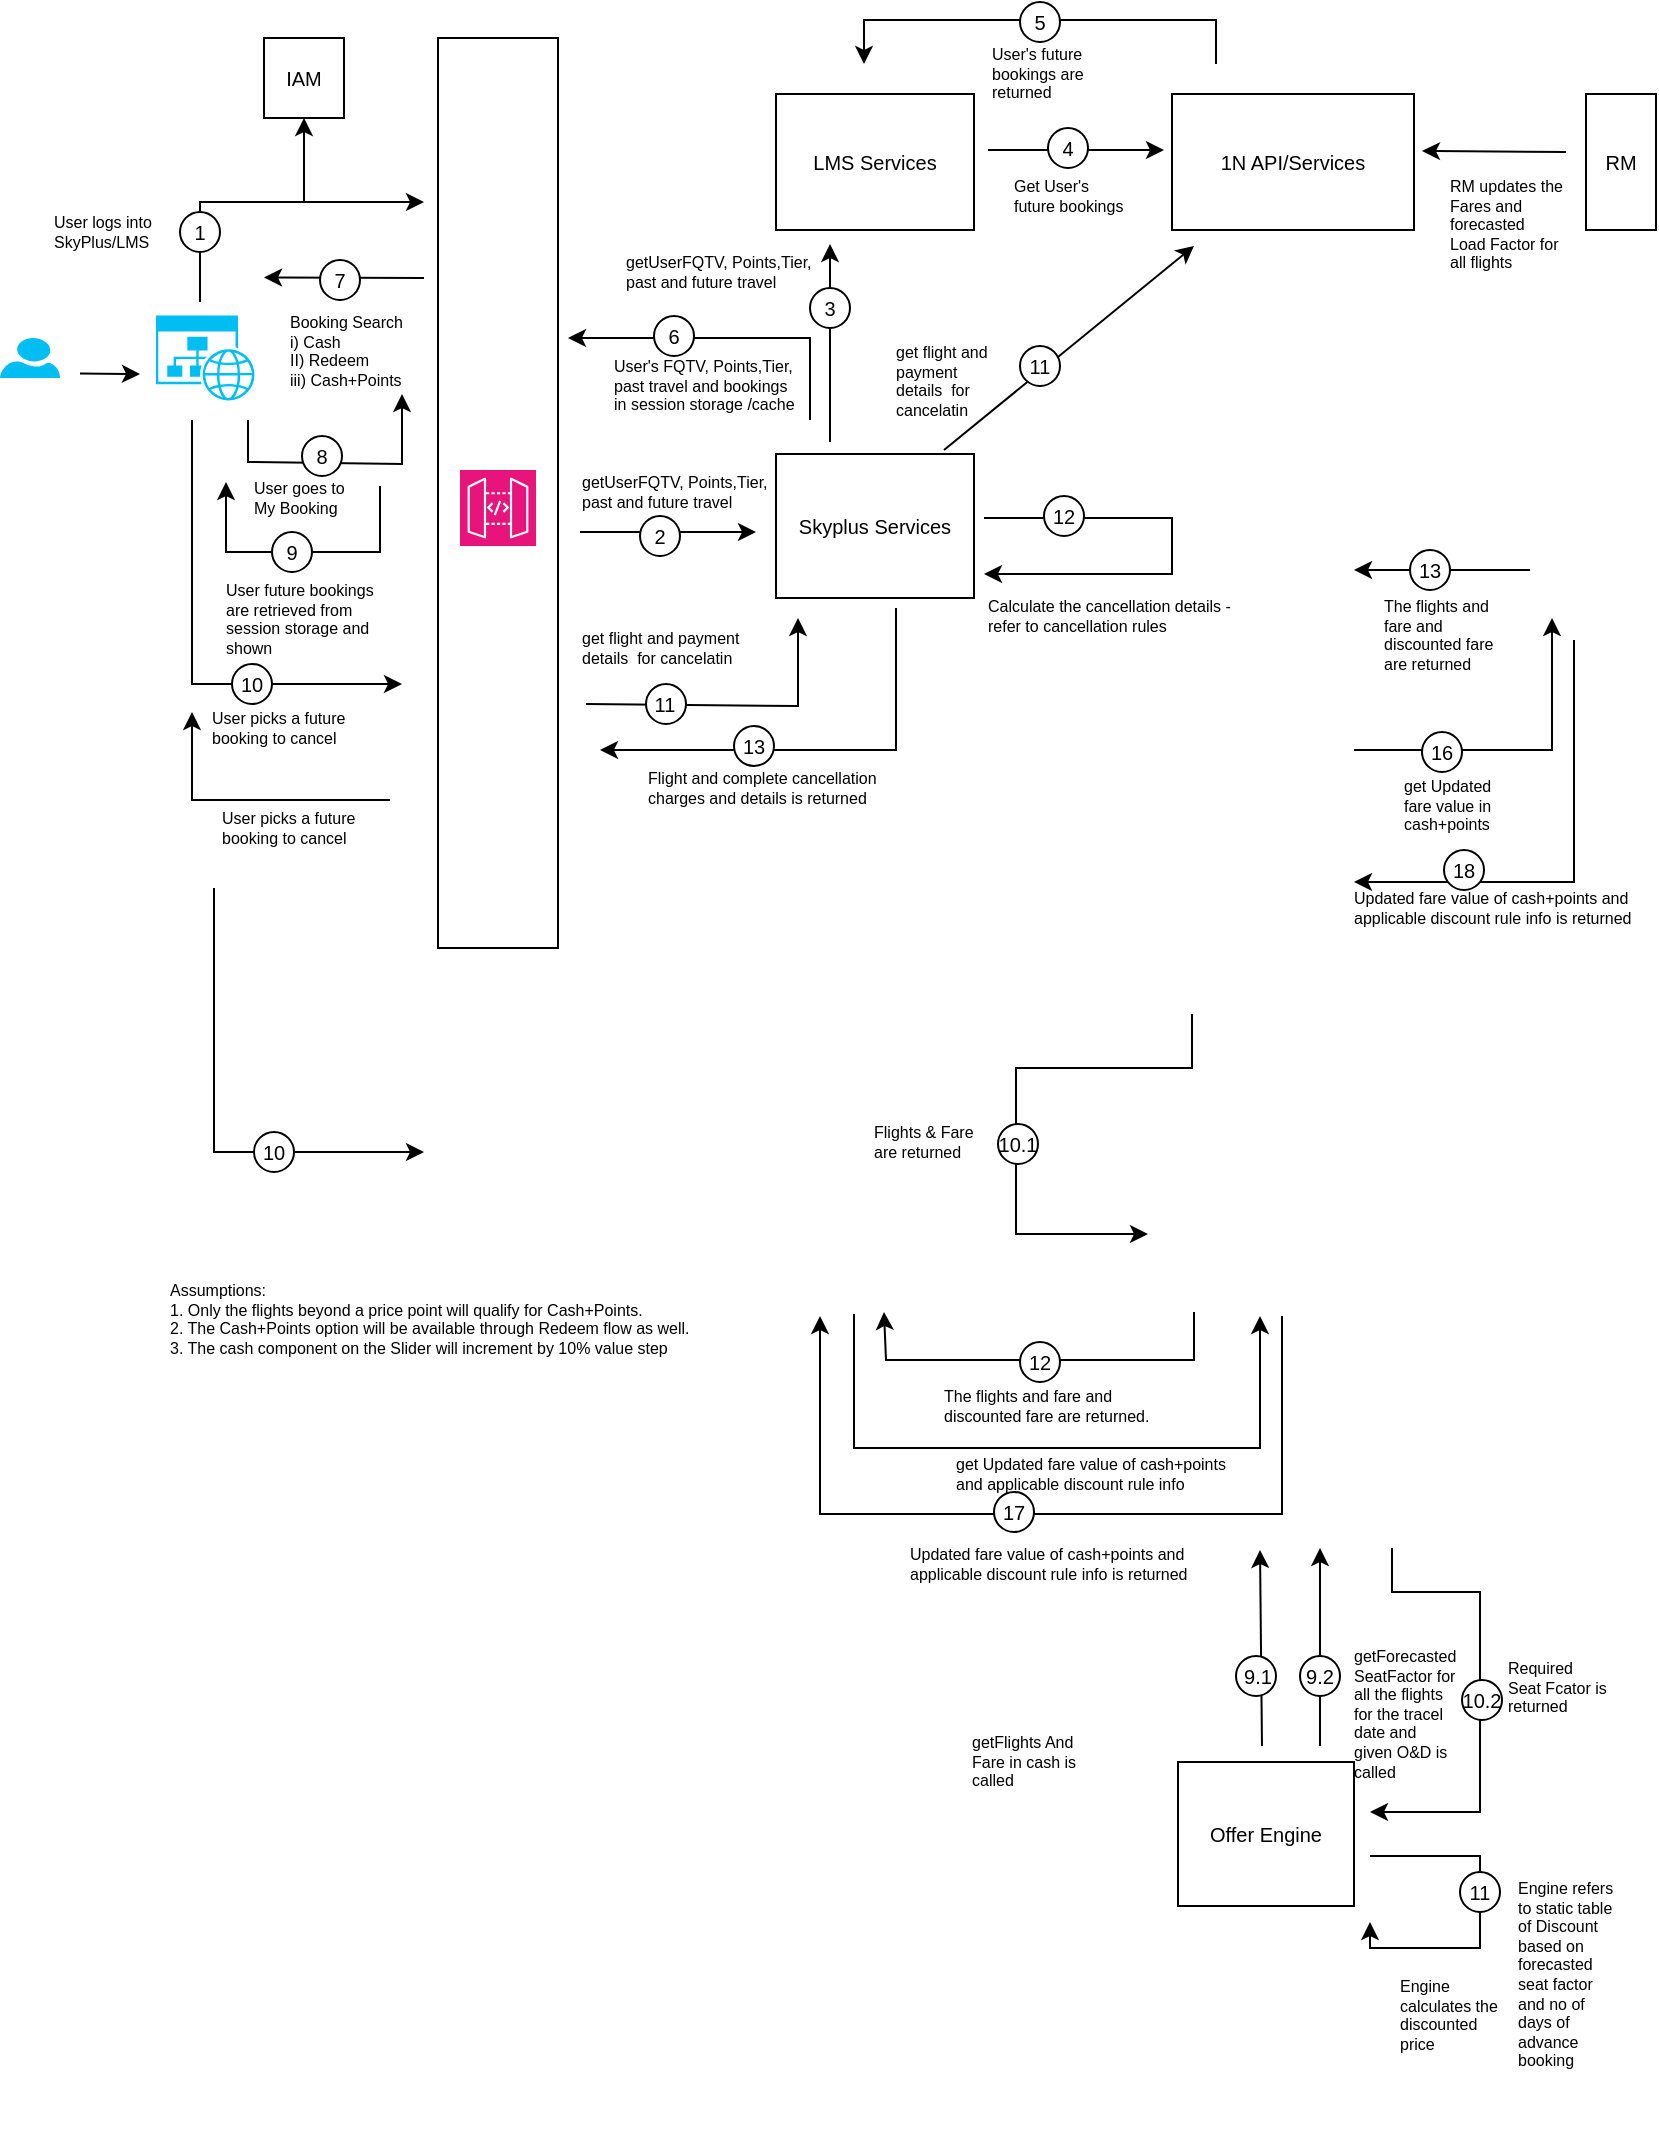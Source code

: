 <mxfile version="23.1.2" type="github" pages="2">
  <diagram name="Page-1" id="OwfiVeOAE6O_KrkkMr-Q">
    <mxGraphModel dx="1034" dy="454" grid="1" gridSize="11" guides="1" tooltips="1" connect="1" arrows="1" fold="1" page="1" pageScale="1" pageWidth="850" pageHeight="1100" math="0" shadow="0">
      <root>
        <mxCell id="0" />
        <mxCell id="1" parent="0" />
        <mxCell id="SMNPBds_AobCi2813BHv-92" value="" style="endArrow=classic;html=1;rounded=0;" parent="1" edge="1">
          <mxGeometry width="50" height="50" relative="1" as="geometry">
            <mxPoint x="639" y="894" as="sourcePoint" />
            <mxPoint x="638" y="796" as="targetPoint" />
          </mxGeometry>
        </mxCell>
        <mxCell id="SMNPBds_AobCi2813BHv-37" value="" style="verticalLabelPosition=bottom;html=1;verticalAlign=top;align=center;strokeColor=none;fillColor=#00BEF2;shape=mxgraph.azure.user;" parent="1" vertex="1">
          <mxGeometry x="8" y="190" width="30" height="20" as="geometry" />
        </mxCell>
        <mxCell id="SMNPBds_AobCi2813BHv-42" value="" style="rounded=0;whiteSpace=wrap;html=1;" parent="1" vertex="1">
          <mxGeometry x="227" y="40" width="60" height="455" as="geometry" />
        </mxCell>
        <mxCell id="SMNPBds_AobCi2813BHv-39" value="" style="verticalLabelPosition=bottom;html=1;verticalAlign=top;align=center;strokeColor=none;fillColor=#00BEF2;shape=mxgraph.azure.website_generic;pointerEvents=1;" parent="1" vertex="1">
          <mxGeometry x="86" y="178.75" width="50" height="42.5" as="geometry" />
        </mxCell>
        <mxCell id="SMNPBds_AobCi2813BHv-41" value="" style="sketch=0;points=[[0,0,0],[0.25,0,0],[0.5,0,0],[0.75,0,0],[1,0,0],[0,1,0],[0.25,1,0],[0.5,1,0],[0.75,1,0],[1,1,0],[0,0.25,0],[0,0.5,0],[0,0.75,0],[1,0.25,0],[1,0.5,0],[1,0.75,0]];outlineConnect=0;fontColor=#232F3E;fillColor=#E7157B;strokeColor=#ffffff;dashed=0;verticalLabelPosition=bottom;verticalAlign=top;align=center;html=1;fontSize=12;fontStyle=0;aspect=fixed;shape=mxgraph.aws4.resourceIcon;resIcon=mxgraph.aws4.api_gateway;" parent="1" vertex="1">
          <mxGeometry x="238" y="256" width="38" height="38" as="geometry" />
        </mxCell>
        <mxCell id="SMNPBds_AobCi2813BHv-43" value="" style="endArrow=classic;html=1;rounded=0;" parent="1" edge="1">
          <mxGeometry width="50" height="50" relative="1" as="geometry">
            <mxPoint x="48" y="207.75" as="sourcePoint" />
            <mxPoint x="78" y="208" as="targetPoint" />
          </mxGeometry>
        </mxCell>
        <mxCell id="SMNPBds_AobCi2813BHv-44" value="" style="endArrow=classic;html=1;rounded=0;" parent="1" edge="1">
          <mxGeometry width="50" height="50" relative="1" as="geometry">
            <mxPoint x="108" y="172" as="sourcePoint" />
            <mxPoint x="220" y="122" as="targetPoint" />
            <Array as="points">
              <mxPoint x="108" y="122" />
            </Array>
          </mxGeometry>
        </mxCell>
        <mxCell id="SMNPBds_AobCi2813BHv-45" value="Booking Search&lt;br&gt;i) Cash&lt;br&gt;II) Redeem&lt;br&gt;iii) Cash+Points" style="text;html=1;strokeColor=none;fillColor=none;align=left;verticalAlign=top;whiteSpace=wrap;rounded=0;fontSize=8;" parent="1" vertex="1">
          <mxGeometry x="150.5" y="171" width="58.5" height="47" as="geometry" />
        </mxCell>
        <mxCell id="SMNPBds_AobCi2813BHv-49" value="" style="endArrow=classic;html=1;rounded=0;entryX=0.5;entryY=1;entryDx=0;entryDy=0;" parent="1" target="SMNPBds_AobCi2813BHv-48" edge="1">
          <mxGeometry width="50" height="50" relative="1" as="geometry">
            <mxPoint x="160" y="122" as="sourcePoint" />
            <mxPoint x="200" y="72" as="targetPoint" />
          </mxGeometry>
        </mxCell>
        <mxCell id="SMNPBds_AobCi2813BHv-48" value="&lt;font style=&quot;font-size: 10px;&quot;&gt;IAM&lt;/font&gt;" style="rounded=0;whiteSpace=wrap;html=1;" parent="1" vertex="1">
          <mxGeometry x="140" y="40" width="40" height="40" as="geometry" />
        </mxCell>
        <mxCell id="SMNPBds_AobCi2813BHv-50" value="" style="endArrow=classic;html=1;rounded=0;" parent="1" edge="1">
          <mxGeometry width="50" height="50" relative="1" as="geometry">
            <mxPoint x="220" y="160" as="sourcePoint" />
            <mxPoint x="140" y="159.75" as="targetPoint" />
          </mxGeometry>
        </mxCell>
        <mxCell id="SMNPBds_AobCi2813BHv-52" value="" style="ellipse;whiteSpace=wrap;html=1;aspect=fixed;" parent="1" vertex="1">
          <mxGeometry x="168" y="151" width="20" height="20" as="geometry" />
        </mxCell>
        <mxCell id="SMNPBds_AobCi2813BHv-53" value="&lt;font style=&quot;font-size: 10px;&quot;&gt;7&lt;/font&gt;" style="text;html=1;strokeColor=none;fillColor=none;align=center;verticalAlign=middle;whiteSpace=wrap;rounded=0;" parent="1" vertex="1">
          <mxGeometry x="163" y="151" width="30" height="20" as="geometry" />
        </mxCell>
        <mxCell id="SMNPBds_AobCi2813BHv-47" value="" style="ellipse;whiteSpace=wrap;html=1;aspect=fixed;" parent="1" vertex="1">
          <mxGeometry x="98" y="127" width="20" height="20" as="geometry" />
        </mxCell>
        <mxCell id="SMNPBds_AobCi2813BHv-46" value="&lt;font style=&quot;font-size: 10px;&quot;&gt;1&lt;/font&gt;" style="text;html=1;strokeColor=none;fillColor=none;align=center;verticalAlign=middle;whiteSpace=wrap;rounded=0;" parent="1" vertex="1">
          <mxGeometry x="93" y="127" width="30" height="20" as="geometry" />
        </mxCell>
        <mxCell id="SMNPBds_AobCi2813BHv-54" value="User logs into SkyPlus/LMS" style="text;html=1;strokeColor=none;fillColor=none;align=left;verticalAlign=top;whiteSpace=wrap;rounded=0;fontSize=8;" parent="1" vertex="1">
          <mxGeometry x="32.5" y="120.5" width="58.5" height="38.5" as="geometry" />
        </mxCell>
        <mxCell id="SMNPBds_AobCi2813BHv-55" value="" style="endArrow=classic;html=1;rounded=0;entryX=1;entryY=1;entryDx=0;entryDy=0;" parent="1" edge="1" target="SMNPBds_AobCi2813BHv-45">
          <mxGeometry width="50" height="50" relative="1" as="geometry">
            <mxPoint x="132" y="231" as="sourcePoint" />
            <mxPoint x="215" y="252" as="targetPoint" />
            <Array as="points">
              <mxPoint x="132" y="252" />
              <mxPoint x="209" y="253" />
            </Array>
          </mxGeometry>
        </mxCell>
        <mxCell id="SMNPBds_AobCi2813BHv-56" value="" style="ellipse;whiteSpace=wrap;html=1;aspect=fixed;" parent="1" vertex="1">
          <mxGeometry x="159" y="239" width="20" height="20" as="geometry" />
        </mxCell>
        <mxCell id="SMNPBds_AobCi2813BHv-57" value="&lt;font style=&quot;font-size: 10px;&quot;&gt;8&lt;/font&gt;" style="text;html=1;strokeColor=none;fillColor=none;align=center;verticalAlign=middle;whiteSpace=wrap;rounded=0;" parent="1" vertex="1">
          <mxGeometry x="154" y="239" width="30" height="20" as="geometry" />
        </mxCell>
        <mxCell id="SMNPBds_AobCi2813BHv-58" value="User goes to My Booking" style="text;html=1;strokeColor=none;fillColor=none;align=left;verticalAlign=top;whiteSpace=wrap;rounded=0;fontSize=8;" parent="1" vertex="1">
          <mxGeometry x="132.5" y="253.5" width="58.5" height="43.5" as="geometry" />
        </mxCell>
        <mxCell id="SMNPBds_AobCi2813BHv-59" value="&lt;font style=&quot;font-size: 10px;&quot;&gt;LMS Services&lt;/font&gt;" style="rounded=0;whiteSpace=wrap;html=1;" parent="1" vertex="1">
          <mxGeometry x="396" y="68" width="99" height="68" as="geometry" />
        </mxCell>
        <mxCell id="SMNPBds_AobCi2813BHv-60" value="&lt;font style=&quot;font-size: 10px;&quot;&gt;Skyplus Services&lt;/font&gt;" style="rounded=0;whiteSpace=wrap;html=1;" parent="1" vertex="1">
          <mxGeometry x="396" y="248" width="99" height="72" as="geometry" />
        </mxCell>
        <mxCell id="SMNPBds_AobCi2813BHv-65" value="&lt;font style=&quot;font-size: 10px;&quot;&gt;Offer Engine&lt;/font&gt;" style="rounded=0;whiteSpace=wrap;html=1;" parent="1" vertex="1">
          <mxGeometry x="597" y="902" width="88" height="72" as="geometry" />
        </mxCell>
        <mxCell id="SMNPBds_AobCi2813BHv-72" value="" style="endArrow=classic;html=1;rounded=0;" parent="1" edge="1">
          <mxGeometry width="50" height="50" relative="1" as="geometry">
            <mxPoint x="298" y="287" as="sourcePoint" />
            <mxPoint x="386" y="287" as="targetPoint" />
          </mxGeometry>
        </mxCell>
        <mxCell id="SMNPBds_AobCi2813BHv-70" value="&lt;font style=&quot;font-size: 10px;&quot;&gt;1N API/Services&lt;/font&gt;" style="rounded=0;whiteSpace=wrap;html=1;" parent="1" vertex="1">
          <mxGeometry x="594" y="68" width="121" height="68" as="geometry" />
        </mxCell>
        <mxCell id="SMNPBds_AobCi2813BHv-73" value="" style="ellipse;whiteSpace=wrap;html=1;aspect=fixed;" parent="1" vertex="1">
          <mxGeometry x="328" y="279" width="20" height="20" as="geometry" />
        </mxCell>
        <mxCell id="SMNPBds_AobCi2813BHv-74" value="&lt;font style=&quot;font-size: 10px;&quot;&gt;2&lt;/font&gt;" style="text;html=1;strokeColor=none;fillColor=none;align=center;verticalAlign=middle;whiteSpace=wrap;rounded=0;" parent="1" vertex="1">
          <mxGeometry x="323" y="279" width="30" height="20" as="geometry" />
        </mxCell>
        <mxCell id="SMNPBds_AobCi2813BHv-75" value="getUserFQTV, Points,Tier, past and future travel" style="text;html=1;strokeColor=none;fillColor=none;align=left;verticalAlign=top;whiteSpace=wrap;rounded=0;fontSize=8;" parent="1" vertex="1">
          <mxGeometry x="296.75" y="251" width="99" height="30" as="geometry" />
        </mxCell>
        <mxCell id="SMNPBds_AobCi2813BHv-79" value="getForecasted SeatFactor for all the flights for the tracel date and given O&amp;amp;D is called" style="text;html=1;strokeColor=none;fillColor=none;align=left;verticalAlign=top;whiteSpace=wrap;rounded=0;fontSize=8;" parent="1" vertex="1">
          <mxGeometry x="683" y="838" width="52" height="55" as="geometry" />
        </mxCell>
        <mxCell id="SMNPBds_AobCi2813BHv-84" value="" style="endArrow=classic;html=1;rounded=0;" parent="1" edge="1">
          <mxGeometry width="50" height="50" relative="1" as="geometry">
            <mxPoint x="500" y="280" as="sourcePoint" />
            <mxPoint x="500" y="308" as="targetPoint" />
            <Array as="points">
              <mxPoint x="594" y="280" />
              <mxPoint x="594" y="308" />
            </Array>
          </mxGeometry>
        </mxCell>
        <mxCell id="SMNPBds_AobCi2813BHv-85" value="" style="ellipse;whiteSpace=wrap;html=1;aspect=fixed;" parent="1" vertex="1">
          <mxGeometry x="530" y="269" width="20" height="20" as="geometry" />
        </mxCell>
        <mxCell id="SMNPBds_AobCi2813BHv-86" value="&lt;span style=&quot;font-size: 10px;&quot;&gt;12&lt;/span&gt;" style="text;html=1;strokeColor=none;fillColor=none;align=center;verticalAlign=middle;whiteSpace=wrap;rounded=0;" parent="1" vertex="1">
          <mxGeometry x="525" y="269" width="30" height="20" as="geometry" />
        </mxCell>
        <mxCell id="SMNPBds_AobCi2813BHv-87" value="getFlights And Fare in cash is called" style="text;html=1;strokeColor=none;fillColor=none;align=left;verticalAlign=top;whiteSpace=wrap;rounded=0;fontSize=8;" parent="1" vertex="1">
          <mxGeometry x="491.5" y="881" width="58.5" height="33" as="geometry" />
        </mxCell>
        <mxCell id="SMNPBds_AobCi2813BHv-88" value="" style="endArrow=classic;html=1;rounded=0;" parent="1" edge="1">
          <mxGeometry width="50" height="50" relative="1" as="geometry">
            <mxPoint x="301" y="373" as="sourcePoint" />
            <mxPoint x="407" y="330" as="targetPoint" />
            <Array as="points">
              <mxPoint x="407" y="374" />
            </Array>
          </mxGeometry>
        </mxCell>
        <mxCell id="SMNPBds_AobCi2813BHv-89" value="" style="ellipse;whiteSpace=wrap;html=1;aspect=fixed;" parent="1" vertex="1">
          <mxGeometry x="331" y="363" width="20" height="20" as="geometry" />
        </mxCell>
        <mxCell id="SMNPBds_AobCi2813BHv-90" value="&lt;font style=&quot;font-size: 10px;&quot;&gt;11&lt;/font&gt;" style="text;html=1;strokeColor=none;fillColor=none;align=center;verticalAlign=middle;whiteSpace=wrap;rounded=0;" parent="1" vertex="1">
          <mxGeometry x="329" y="363" width="23" height="19" as="geometry" />
        </mxCell>
        <mxCell id="SMNPBds_AobCi2813BHv-91" value="get flight and payment details&amp;nbsp; for cancelatin" style="text;html=1;strokeColor=none;fillColor=none;align=left;verticalAlign=top;whiteSpace=wrap;rounded=0;fontSize=8;" parent="1" vertex="1">
          <mxGeometry x="297" y="329" width="88" height="33" as="geometry" />
        </mxCell>
        <mxCell id="SMNPBds_AobCi2813BHv-98" value="" style="endArrow=classic;html=1;rounded=0;" parent="1" edge="1">
          <mxGeometry width="50" height="50" relative="1" as="geometry">
            <mxPoint x="668" y="894" as="sourcePoint" />
            <mxPoint x="668" y="795" as="targetPoint" />
            <Array as="points">
              <mxPoint x="668" y="850" />
            </Array>
          </mxGeometry>
        </mxCell>
        <mxCell id="SMNPBds_AobCi2813BHv-103" value="" style="endArrow=classic;html=1;rounded=0;" parent="1" edge="1">
          <mxGeometry width="50" height="50" relative="1" as="geometry">
            <mxPoint x="791" y="97" as="sourcePoint" />
            <mxPoint x="719" y="96.5" as="targetPoint" />
          </mxGeometry>
        </mxCell>
        <mxCell id="SMNPBds_AobCi2813BHv-102" value="&lt;font style=&quot;font-size: 10px;&quot;&gt;RM&lt;/font&gt;" style="rounded=0;whiteSpace=wrap;html=1;" parent="1" vertex="1">
          <mxGeometry x="801" y="68" width="35" height="68" as="geometry" />
        </mxCell>
        <mxCell id="SMNPBds_AobCi2813BHv-104" value="RM updates the Fares and forecasted Load Factor for all flights&amp;nbsp;" style="text;html=1;strokeColor=none;fillColor=none;align=left;verticalAlign=top;whiteSpace=wrap;rounded=0;fontSize=8;" parent="1" vertex="1">
          <mxGeometry x="731" y="103" width="58.5" height="33" as="geometry" />
        </mxCell>
        <mxCell id="0PA8DL0PbdsnvtNAlWwM-1" value="" style="endArrow=classic;html=1;rounded=0;" parent="1" edge="1">
          <mxGeometry width="50" height="50" relative="1" as="geometry">
            <mxPoint x="502" y="96" as="sourcePoint" />
            <mxPoint x="590" y="96" as="targetPoint" />
          </mxGeometry>
        </mxCell>
        <mxCell id="0PA8DL0PbdsnvtNAlWwM-2" value="" style="ellipse;whiteSpace=wrap;html=1;aspect=fixed;" parent="1" vertex="1">
          <mxGeometry x="532" y="85" width="20" height="20" as="geometry" />
        </mxCell>
        <mxCell id="0PA8DL0PbdsnvtNAlWwM-3" value="&lt;font style=&quot;font-size: 10px;&quot;&gt;4&lt;/font&gt;" style="text;html=1;strokeColor=none;fillColor=none;align=center;verticalAlign=middle;whiteSpace=wrap;rounded=0;" parent="1" vertex="1">
          <mxGeometry x="527" y="85" width="30" height="20" as="geometry" />
        </mxCell>
        <mxCell id="0PA8DL0PbdsnvtNAlWwM-4" value="Get User&#39;s future bookings&amp;nbsp;" style="text;html=1;strokeColor=none;fillColor=none;align=left;verticalAlign=top;whiteSpace=wrap;rounded=0;fontSize=8;" parent="1" vertex="1">
          <mxGeometry x="512.75" y="103" width="58.5" height="33" as="geometry" />
        </mxCell>
        <mxCell id="0PA8DL0PbdsnvtNAlWwM-5" value="" style="ellipse;whiteSpace=wrap;html=1;aspect=fixed;" parent="1" vertex="1">
          <mxGeometry x="626" y="849" width="20" height="20" as="geometry" />
        </mxCell>
        <mxCell id="0PA8DL0PbdsnvtNAlWwM-6" value="&lt;span style=&quot;font-size: 10px;&quot;&gt;9.1&lt;/span&gt;" style="text;html=1;strokeColor=none;fillColor=none;align=center;verticalAlign=middle;whiteSpace=wrap;rounded=0;" parent="1" vertex="1">
          <mxGeometry x="622" y="849" width="30" height="20" as="geometry" />
        </mxCell>
        <mxCell id="0PA8DL0PbdsnvtNAlWwM-7" value="Calculate the cancellation details - refer to cancellation rules" style="text;html=1;strokeColor=none;fillColor=none;align=left;verticalAlign=top;whiteSpace=wrap;rounded=0;fontSize=8;" parent="1" vertex="1">
          <mxGeometry x="500" y="313" width="127" height="33" as="geometry" />
        </mxCell>
        <mxCell id="0PA8DL0PbdsnvtNAlWwM-8" value="" style="ellipse;whiteSpace=wrap;html=1;aspect=fixed;" parent="1" vertex="1">
          <mxGeometry x="658" y="849" width="20" height="20" as="geometry" />
        </mxCell>
        <mxCell id="0PA8DL0PbdsnvtNAlWwM-9" value="&lt;span style=&quot;font-size: 10px;&quot;&gt;9.2&lt;/span&gt;" style="text;html=1;strokeColor=none;fillColor=none;align=center;verticalAlign=middle;whiteSpace=wrap;rounded=0;" parent="1" vertex="1">
          <mxGeometry x="653" y="849" width="30" height="20" as="geometry" />
        </mxCell>
        <mxCell id="0PA8DL0PbdsnvtNAlWwM-11" value="" style="endArrow=classic;html=1;rounded=0;" parent="1" edge="1">
          <mxGeometry width="50" height="50" relative="1" as="geometry">
            <mxPoint x="704" y="795" as="sourcePoint" />
            <mxPoint x="693" y="927" as="targetPoint" />
            <Array as="points">
              <mxPoint x="704" y="817" />
              <mxPoint x="748" y="817" />
              <mxPoint x="748" y="927" />
            </Array>
          </mxGeometry>
        </mxCell>
        <mxCell id="0PA8DL0PbdsnvtNAlWwM-13" value="" style="endArrow=classic;html=1;rounded=0;" parent="1" edge="1">
          <mxGeometry width="50" height="50" relative="1" as="geometry">
            <mxPoint x="604" y="528" as="sourcePoint" />
            <mxPoint x="582" y="638" as="targetPoint" />
            <Array as="points">
              <mxPoint x="604" y="555" />
              <mxPoint x="516" y="555" />
              <mxPoint x="516" y="594" />
              <mxPoint x="516" y="638" />
            </Array>
          </mxGeometry>
        </mxCell>
        <mxCell id="0PA8DL0PbdsnvtNAlWwM-16" value="" style="ellipse;whiteSpace=wrap;html=1;aspect=fixed;" parent="1" vertex="1">
          <mxGeometry x="507" y="583" width="20" height="20" as="geometry" />
        </mxCell>
        <mxCell id="0PA8DL0PbdsnvtNAlWwM-17" value="&lt;font style=&quot;font-size: 10px;&quot;&gt;10.1&lt;/font&gt;" style="text;html=1;strokeColor=none;fillColor=none;align=center;verticalAlign=middle;whiteSpace=wrap;rounded=0;" parent="1" vertex="1">
          <mxGeometry x="502" y="583" width="30" height="20" as="geometry" />
        </mxCell>
        <mxCell id="0PA8DL0PbdsnvtNAlWwM-20" value="Flights &amp;amp; Fare are returned" style="text;html=1;strokeColor=none;fillColor=none;align=left;verticalAlign=top;whiteSpace=wrap;rounded=0;fontSize=8;" parent="1" vertex="1">
          <mxGeometry x="443" y="575.5" width="58.5" height="33" as="geometry" />
        </mxCell>
        <mxCell id="0PA8DL0PbdsnvtNAlWwM-21" value="&lt;font style=&quot;font-size: 10px;&quot;&gt;10.2&lt;/font&gt;" style="ellipse;whiteSpace=wrap;html=1;aspect=fixed;" parent="1" vertex="1">
          <mxGeometry x="739" y="861" width="20" height="20" as="geometry" />
        </mxCell>
        <mxCell id="0PA8DL0PbdsnvtNAlWwM-23" value="Required Seat Fcator is returned" style="text;html=1;strokeColor=none;fillColor=none;align=left;verticalAlign=top;whiteSpace=wrap;rounded=0;fontSize=8;" parent="1" vertex="1">
          <mxGeometry x="760" y="844" width="52" height="55" as="geometry" />
        </mxCell>
        <mxCell id="0PA8DL0PbdsnvtNAlWwM-24" value="" style="endArrow=classic;html=1;rounded=0;" parent="1" edge="1">
          <mxGeometry width="50" height="50" relative="1" as="geometry">
            <mxPoint x="693" y="949" as="sourcePoint" />
            <mxPoint x="693" y="982" as="targetPoint" />
            <Array as="points">
              <mxPoint x="748" y="949" />
              <mxPoint x="748" y="995" />
              <mxPoint x="715" y="995" />
              <mxPoint x="693" y="995" />
            </Array>
          </mxGeometry>
        </mxCell>
        <mxCell id="0PA8DL0PbdsnvtNAlWwM-26" value="" style="ellipse;whiteSpace=wrap;html=1;aspect=fixed;" parent="1" vertex="1">
          <mxGeometry x="738" y="957" width="20" height="20" as="geometry" />
        </mxCell>
        <mxCell id="0PA8DL0PbdsnvtNAlWwM-27" value="&lt;font style=&quot;font-size: 10px;&quot;&gt;11&lt;/font&gt;" style="text;html=1;strokeColor=none;fillColor=none;align=center;verticalAlign=middle;whiteSpace=wrap;rounded=0;" parent="1" vertex="1">
          <mxGeometry x="733" y="957" width="30" height="20" as="geometry" />
        </mxCell>
        <mxCell id="0PA8DL0PbdsnvtNAlWwM-28" value="" style="endArrow=classic;html=1;rounded=0;" parent="1" edge="1">
          <mxGeometry width="50" height="50" relative="1" as="geometry">
            <mxPoint x="616" y="53" as="sourcePoint" />
            <mxPoint x="440" y="53" as="targetPoint" />
            <Array as="points">
              <mxPoint x="616" y="31" />
              <mxPoint x="528" y="31" />
              <mxPoint x="440" y="31" />
            </Array>
          </mxGeometry>
        </mxCell>
        <mxCell id="0PA8DL0PbdsnvtNAlWwM-29" value="" style="ellipse;whiteSpace=wrap;html=1;aspect=fixed;" parent="1" vertex="1">
          <mxGeometry x="518" y="22" width="20" height="20" as="geometry" />
        </mxCell>
        <mxCell id="0PA8DL0PbdsnvtNAlWwM-30" value="&lt;font style=&quot;font-size: 10px;&quot;&gt;5&lt;/font&gt;" style="text;html=1;strokeColor=none;fillColor=none;align=center;verticalAlign=middle;whiteSpace=wrap;rounded=0;" parent="1" vertex="1">
          <mxGeometry x="513" y="22" width="30" height="20" as="geometry" />
        </mxCell>
        <mxCell id="0PA8DL0PbdsnvtNAlWwM-31" value="User&#39;s future bookings are returned" style="text;html=1;strokeColor=none;fillColor=none;align=left;verticalAlign=top;whiteSpace=wrap;rounded=0;fontSize=8;" parent="1" vertex="1">
          <mxGeometry x="501.75" y="37" width="58.5" height="33" as="geometry" />
        </mxCell>
        <mxCell id="0PA8DL0PbdsnvtNAlWwM-32" value="Engine refers to static table of Discount based on forecasted&amp;nbsp; seat factor and no of days of advance booking" style="text;html=1;strokeColor=none;fillColor=none;align=left;verticalAlign=top;whiteSpace=wrap;rounded=0;fontSize=8;" parent="1" vertex="1">
          <mxGeometry x="765" y="954" width="52" height="94" as="geometry" />
        </mxCell>
        <mxCell id="0PA8DL0PbdsnvtNAlWwM-33" value="Engine calculates the discounted price" style="text;html=1;strokeColor=none;fillColor=none;align=left;verticalAlign=top;whiteSpace=wrap;rounded=0;fontSize=8;" parent="1" vertex="1">
          <mxGeometry x="706" y="1003" width="52" height="94" as="geometry" />
        </mxCell>
        <mxCell id="0PA8DL0PbdsnvtNAlWwM-34" value="" style="endArrow=classic;html=1;rounded=0;" parent="1" edge="1">
          <mxGeometry width="50" height="50" relative="1" as="geometry">
            <mxPoint x="605" y="677" as="sourcePoint" />
            <mxPoint x="450" y="677" as="targetPoint" />
            <Array as="points">
              <mxPoint x="605" y="701" />
              <mxPoint x="528" y="701" />
              <mxPoint x="451" y="701" />
            </Array>
          </mxGeometry>
        </mxCell>
        <mxCell id="0PA8DL0PbdsnvtNAlWwM-35" value="" style="ellipse;whiteSpace=wrap;html=1;aspect=fixed;" parent="1" vertex="1">
          <mxGeometry x="518" y="692" width="20" height="20" as="geometry" />
        </mxCell>
        <mxCell id="0PA8DL0PbdsnvtNAlWwM-36" value="&lt;font style=&quot;font-size: 10px;&quot;&gt;12&lt;/font&gt;" style="text;html=1;strokeColor=none;fillColor=none;align=center;verticalAlign=middle;whiteSpace=wrap;rounded=0;" parent="1" vertex="1">
          <mxGeometry x="513" y="692" width="30" height="20" as="geometry" />
        </mxCell>
        <mxCell id="0PA8DL0PbdsnvtNAlWwM-37" value="The flights and fare and discounted fare are returned." style="text;html=1;strokeColor=none;fillColor=none;align=left;verticalAlign=top;whiteSpace=wrap;rounded=0;fontSize=8;" parent="1" vertex="1">
          <mxGeometry x="478.38" y="708" width="105.25" height="32" as="geometry" />
        </mxCell>
        <mxCell id="0PA8DL0PbdsnvtNAlWwM-38" value="" style="endArrow=classic;html=1;rounded=0;" parent="1" edge="1">
          <mxGeometry width="50" height="50" relative="1" as="geometry">
            <mxPoint x="773" y="306" as="sourcePoint" />
            <mxPoint x="685" y="306" as="targetPoint" />
            <Array as="points">
              <mxPoint x="740" y="306" />
              <mxPoint x="707" y="306" />
            </Array>
          </mxGeometry>
        </mxCell>
        <mxCell id="0PA8DL0PbdsnvtNAlWwM-39" value="" style="ellipse;whiteSpace=wrap;html=1;aspect=fixed;" parent="1" vertex="1">
          <mxGeometry x="713" y="296" width="20" height="20" as="geometry" />
        </mxCell>
        <mxCell id="0PA8DL0PbdsnvtNAlWwM-40" value="&lt;font style=&quot;font-size: 10px;&quot;&gt;13&lt;/font&gt;" style="text;html=1;strokeColor=none;fillColor=none;align=center;verticalAlign=middle;whiteSpace=wrap;rounded=0;" parent="1" vertex="1">
          <mxGeometry x="708" y="296" width="30" height="20" as="geometry" />
        </mxCell>
        <mxCell id="0PA8DL0PbdsnvtNAlWwM-42" value="" style="endArrow=classic;html=1;rounded=0;" parent="1" edge="1">
          <mxGeometry width="50" height="50" relative="1" as="geometry">
            <mxPoint x="198" y="264" as="sourcePoint" />
            <mxPoint x="121" y="262" as="targetPoint" />
            <Array as="points">
              <mxPoint x="198" y="297" />
              <mxPoint x="121" y="297" />
            </Array>
          </mxGeometry>
        </mxCell>
        <mxCell id="0PA8DL0PbdsnvtNAlWwM-43" value="" style="ellipse;whiteSpace=wrap;html=1;aspect=fixed;" parent="1" vertex="1">
          <mxGeometry x="144" y="287" width="20" height="20" as="geometry" />
        </mxCell>
        <mxCell id="0PA8DL0PbdsnvtNAlWwM-44" value="&lt;font style=&quot;font-size: 10px;&quot;&gt;9&lt;/font&gt;" style="text;html=1;strokeColor=none;fillColor=none;align=center;verticalAlign=middle;whiteSpace=wrap;rounded=0;" parent="1" vertex="1">
          <mxGeometry x="139" y="287" width="30" height="20" as="geometry" />
        </mxCell>
        <mxCell id="b6XpkM-lyrF8tY9y0PFV-2" value="" style="endArrow=classic;html=1;rounded=0;" parent="1" edge="1">
          <mxGeometry width="50" height="50" relative="1" as="geometry">
            <mxPoint x="413" y="231" as="sourcePoint" />
            <mxPoint x="292" y="190" as="targetPoint" />
            <Array as="points">
              <mxPoint x="413" y="190" />
            </Array>
          </mxGeometry>
        </mxCell>
        <mxCell id="b6XpkM-lyrF8tY9y0PFV-3" value="User&#39;s FQTV, Points,Tier, past travel and bookings in session storage /cache" style="text;html=1;strokeColor=none;fillColor=none;align=left;verticalAlign=top;whiteSpace=wrap;rounded=0;fontSize=8;" parent="1" vertex="1">
          <mxGeometry x="313" y="193" width="94" height="52" as="geometry" />
        </mxCell>
        <mxCell id="b6XpkM-lyrF8tY9y0PFV-6" value="" style="ellipse;whiteSpace=wrap;html=1;aspect=fixed;" parent="1" vertex="1">
          <mxGeometry x="335" y="179" width="20" height="20" as="geometry" />
        </mxCell>
        <mxCell id="b6XpkM-lyrF8tY9y0PFV-7" value="&lt;font style=&quot;font-size: 10px;&quot;&gt;6&lt;/font&gt;" style="text;html=1;strokeColor=none;fillColor=none;align=center;verticalAlign=middle;whiteSpace=wrap;rounded=0;" parent="1" vertex="1">
          <mxGeometry x="330" y="179" width="30" height="20" as="geometry" />
        </mxCell>
        <mxCell id="59oDwtAQfjxM6hvadUJi-1" value="Assumptions:&lt;br&gt;1. Only the flights beyond a price point will qualify for Cash+Points.&lt;br&gt;2. The Cash+Points option will be available through Redeem flow as well.&lt;br&gt;3. The cash component on the Slider will increment by 10% value step&amp;nbsp; &amp;nbsp;" style="text;html=1;strokeColor=none;fillColor=none;align=left;verticalAlign=top;whiteSpace=wrap;rounded=0;fontSize=8;" parent="1" vertex="1">
          <mxGeometry x="91" y="655" width="275.25" height="117" as="geometry" />
        </mxCell>
        <mxCell id="mPE1qaVlTOJG_pVsWpJ8-3" value="The flights and fare and discounted fare are returned" style="text;html=1;strokeColor=none;fillColor=none;align=left;verticalAlign=top;whiteSpace=wrap;rounded=0;fontSize=8;" parent="1" vertex="1">
          <mxGeometry x="697.75" y="313" width="58.5" height="33" as="geometry" />
        </mxCell>
        <mxCell id="mPE1qaVlTOJG_pVsWpJ8-4" value="User future bookings are retrieved from session storage and shown" style="text;html=1;strokeColor=none;fillColor=none;align=left;verticalAlign=top;whiteSpace=wrap;rounded=0;fontSize=8;" parent="1" vertex="1">
          <mxGeometry x="118.75" y="305" width="79.25" height="33" as="geometry" />
        </mxCell>
        <mxCell id="mPE1qaVlTOJG_pVsWpJ8-6" value="" style="endArrow=classic;html=1;rounded=0;" parent="1" edge="1">
          <mxGeometry width="50" height="50" relative="1" as="geometry">
            <mxPoint x="104" y="231" as="sourcePoint" />
            <mxPoint x="209" y="363" as="targetPoint" />
            <Array as="points">
              <mxPoint x="104" y="363" />
              <mxPoint x="154" y="363" />
            </Array>
          </mxGeometry>
        </mxCell>
        <mxCell id="mPE1qaVlTOJG_pVsWpJ8-7" value="User picks a future booking to cancel" style="text;html=1;strokeColor=none;fillColor=none;align=left;verticalAlign=top;whiteSpace=wrap;rounded=0;fontSize=8;" parent="1" vertex="1">
          <mxGeometry x="111.75" y="369" width="86.25" height="27" as="geometry" />
        </mxCell>
        <mxCell id="mPE1qaVlTOJG_pVsWpJ8-8" value="" style="ellipse;whiteSpace=wrap;html=1;aspect=fixed;" parent="1" vertex="1">
          <mxGeometry x="124" y="353" width="20" height="20" as="geometry" />
        </mxCell>
        <mxCell id="mPE1qaVlTOJG_pVsWpJ8-9" value="&lt;font style=&quot;font-size: 10px;&quot;&gt;10&lt;/font&gt;" style="text;html=1;strokeColor=none;fillColor=none;align=center;verticalAlign=middle;whiteSpace=wrap;rounded=0;" parent="1" vertex="1">
          <mxGeometry x="119" y="353" width="30" height="20" as="geometry" />
        </mxCell>
        <mxCell id="mPE1qaVlTOJG_pVsWpJ8-10" value="" style="endArrow=classic;html=1;rounded=0;" parent="1" edge="1">
          <mxGeometry width="50" height="50" relative="1" as="geometry">
            <mxPoint x="203" y="421" as="sourcePoint" />
            <mxPoint x="104" y="377" as="targetPoint" />
            <Array as="points">
              <mxPoint x="148" y="421" />
              <mxPoint x="104" y="421" />
            </Array>
          </mxGeometry>
        </mxCell>
        <mxCell id="mPE1qaVlTOJG_pVsWpJ8-11" value="" style="endArrow=classic;html=1;rounded=0;" parent="1" edge="1">
          <mxGeometry width="50" height="50" relative="1" as="geometry">
            <mxPoint x="685" y="396" as="sourcePoint" />
            <mxPoint x="784" y="330" as="targetPoint" />
            <Array as="points">
              <mxPoint x="729" y="396" />
              <mxPoint x="784" y="396" />
            </Array>
          </mxGeometry>
        </mxCell>
        <mxCell id="mPE1qaVlTOJG_pVsWpJ8-12" value="" style="ellipse;whiteSpace=wrap;html=1;aspect=fixed;" parent="1" vertex="1">
          <mxGeometry x="719" y="387" width="20" height="20" as="geometry" />
        </mxCell>
        <mxCell id="mPE1qaVlTOJG_pVsWpJ8-13" value="&lt;font style=&quot;font-size: 10px;&quot;&gt;16&lt;/font&gt;" style="text;html=1;strokeColor=none;fillColor=none;align=center;verticalAlign=middle;whiteSpace=wrap;rounded=0;" parent="1" vertex="1">
          <mxGeometry x="714" y="387" width="30" height="20" as="geometry" />
        </mxCell>
        <mxCell id="mPE1qaVlTOJG_pVsWpJ8-14" value="get Updated fare value in cash+points" style="text;html=1;strokeColor=none;fillColor=none;align=left;verticalAlign=top;whiteSpace=wrap;rounded=0;fontSize=8;" parent="1" vertex="1">
          <mxGeometry x="707.75" y="403" width="58.5" height="38" as="geometry" />
        </mxCell>
        <mxCell id="mPE1qaVlTOJG_pVsWpJ8-15" value="" style="endArrow=classic;html=1;rounded=0;" parent="1" edge="1">
          <mxGeometry width="50" height="50" relative="1" as="geometry">
            <mxPoint x="435" y="678" as="sourcePoint" />
            <mxPoint x="638" y="679" as="targetPoint" />
            <Array as="points">
              <mxPoint x="435" y="745" />
              <mxPoint x="539" y="745" />
              <mxPoint x="616" y="745" />
              <mxPoint x="638" y="745" />
            </Array>
          </mxGeometry>
        </mxCell>
        <mxCell id="mPE1qaVlTOJG_pVsWpJ8-16" value="get Updated fare value of cash+points and applicable discount rule info" style="text;html=1;strokeColor=none;fillColor=none;align=left;verticalAlign=top;whiteSpace=wrap;rounded=0;fontSize=8;" parent="1" vertex="1">
          <mxGeometry x="484" y="742" width="143" height="25" as="geometry" />
        </mxCell>
        <mxCell id="mPE1qaVlTOJG_pVsWpJ8-17" value="" style="endArrow=classic;html=1;rounded=0;" parent="1" edge="1">
          <mxGeometry width="50" height="50" relative="1" as="geometry">
            <mxPoint x="649" y="679" as="sourcePoint" />
            <mxPoint x="418" y="679" as="targetPoint" />
            <Array as="points">
              <mxPoint x="649" y="778" />
              <mxPoint x="550" y="778" />
              <mxPoint x="418" y="778" />
            </Array>
          </mxGeometry>
        </mxCell>
        <mxCell id="mPE1qaVlTOJG_pVsWpJ8-18" value="Updated fare value of cash+points and applicable discount rule info is returned" style="text;html=1;strokeColor=none;fillColor=none;align=left;verticalAlign=top;whiteSpace=wrap;rounded=0;fontSize=8;" parent="1" vertex="1">
          <mxGeometry x="461" y="787" width="143" height="25" as="geometry" />
        </mxCell>
        <mxCell id="mPE1qaVlTOJG_pVsWpJ8-19" value="" style="ellipse;whiteSpace=wrap;html=1;aspect=fixed;" parent="1" vertex="1">
          <mxGeometry x="505" y="767" width="20" height="20" as="geometry" />
        </mxCell>
        <mxCell id="mPE1qaVlTOJG_pVsWpJ8-20" value="&lt;font style=&quot;font-size: 10px;&quot;&gt;17&lt;/font&gt;" style="text;html=1;strokeColor=none;fillColor=none;align=center;verticalAlign=middle;whiteSpace=wrap;rounded=0;" parent="1" vertex="1">
          <mxGeometry x="500" y="767" width="30" height="20" as="geometry" />
        </mxCell>
        <mxCell id="Gt4goCBHLAexRyP_5FmJ-1" value="" style="endArrow=classic;html=1;rounded=0;" parent="1" edge="1">
          <mxGeometry width="50" height="50" relative="1" as="geometry">
            <mxPoint x="795" y="341" as="sourcePoint" />
            <mxPoint x="685" y="462" as="targetPoint" />
            <Array as="points">
              <mxPoint x="795" y="462" />
            </Array>
          </mxGeometry>
        </mxCell>
        <mxCell id="Gt4goCBHLAexRyP_5FmJ-2" value="Updated fare value of cash+points and applicable discount rule info is returned" style="text;html=1;strokeColor=none;fillColor=none;align=left;verticalAlign=top;whiteSpace=wrap;rounded=0;fontSize=8;" parent="1" vertex="1">
          <mxGeometry x="683" y="459" width="143" height="25" as="geometry" />
        </mxCell>
        <mxCell id="Gt4goCBHLAexRyP_5FmJ-3" value="" style="ellipse;whiteSpace=wrap;html=1;aspect=fixed;" parent="1" vertex="1">
          <mxGeometry x="730" y="446" width="20" height="20" as="geometry" />
        </mxCell>
        <mxCell id="Gt4goCBHLAexRyP_5FmJ-4" value="&lt;font style=&quot;font-size: 10px;&quot;&gt;18&lt;/font&gt;" style="text;html=1;strokeColor=none;fillColor=none;align=center;verticalAlign=middle;whiteSpace=wrap;rounded=0;" parent="1" vertex="1">
          <mxGeometry x="725" y="446" width="30" height="20" as="geometry" />
        </mxCell>
        <mxCell id="zOfcuc4DC-uXZ8jPm337-7" value="" style="endArrow=classic;html=1;rounded=0;" edge="1" parent="1">
          <mxGeometry width="50" height="50" relative="1" as="geometry">
            <mxPoint x="480" y="246" as="sourcePoint" />
            <mxPoint x="605" y="144" as="targetPoint" />
          </mxGeometry>
        </mxCell>
        <mxCell id="zOfcuc4DC-uXZ8jPm337-8" value="" style="ellipse;whiteSpace=wrap;html=1;aspect=fixed;" vertex="1" parent="1">
          <mxGeometry x="518" y="194" width="20" height="20" as="geometry" />
        </mxCell>
        <mxCell id="zOfcuc4DC-uXZ8jPm337-9" value="&lt;font style=&quot;font-size: 10px;&quot;&gt;11&lt;/font&gt;" style="text;html=1;strokeColor=none;fillColor=none;align=center;verticalAlign=middle;whiteSpace=wrap;rounded=0;" vertex="1" parent="1">
          <mxGeometry x="513" y="194" width="30" height="20" as="geometry" />
        </mxCell>
        <mxCell id="zOfcuc4DC-uXZ8jPm337-10" value="get flight and payment details&amp;nbsp; for cancelatin" style="text;html=1;strokeColor=none;fillColor=none;align=left;verticalAlign=top;whiteSpace=wrap;rounded=0;fontSize=8;" vertex="1" parent="1">
          <mxGeometry x="454" y="185.5" width="58.5" height="33" as="geometry" />
        </mxCell>
        <mxCell id="zOfcuc4DC-uXZ8jPm337-12" value="" style="endArrow=classic;html=1;rounded=0;" edge="1" parent="1">
          <mxGeometry width="50" height="50" relative="1" as="geometry">
            <mxPoint x="423" y="242" as="sourcePoint" />
            <mxPoint x="423" y="143" as="targetPoint" />
          </mxGeometry>
        </mxCell>
        <mxCell id="zOfcuc4DC-uXZ8jPm337-13" value="getUserFQTV, Points,Tier, past and future travel" style="text;html=1;strokeColor=none;fillColor=none;align=left;verticalAlign=top;whiteSpace=wrap;rounded=0;fontSize=8;" vertex="1" parent="1">
          <mxGeometry x="318.75" y="141" width="99" height="30" as="geometry" />
        </mxCell>
        <mxCell id="zOfcuc4DC-uXZ8jPm337-14" value="" style="ellipse;whiteSpace=wrap;html=1;aspect=fixed;" vertex="1" parent="1">
          <mxGeometry x="413" y="165" width="20" height="20" as="geometry" />
        </mxCell>
        <mxCell id="zOfcuc4DC-uXZ8jPm337-15" value="&lt;font style=&quot;font-size: 10px;&quot;&gt;3&lt;/font&gt;" style="text;html=1;strokeColor=none;fillColor=none;align=center;verticalAlign=middle;whiteSpace=wrap;rounded=0;" vertex="1" parent="1">
          <mxGeometry x="408" y="165" width="30" height="20" as="geometry" />
        </mxCell>
        <mxCell id="zOfcuc4DC-uXZ8jPm337-19" value="" style="endArrow=classic;html=1;rounded=0;" edge="1" parent="1">
          <mxGeometry width="50" height="50" relative="1" as="geometry">
            <mxPoint x="456" y="325" as="sourcePoint" />
            <mxPoint x="308" y="396" as="targetPoint" />
            <Array as="points">
              <mxPoint x="456" y="396" />
              <mxPoint x="407" y="396" />
            </Array>
          </mxGeometry>
        </mxCell>
        <mxCell id="zOfcuc4DC-uXZ8jPm337-20" value="" style="ellipse;whiteSpace=wrap;html=1;aspect=fixed;" vertex="1" parent="1">
          <mxGeometry x="375" y="384" width="20" height="20" as="geometry" />
        </mxCell>
        <mxCell id="zOfcuc4DC-uXZ8jPm337-21" value="&lt;span style=&quot;font-size: 10px;&quot;&gt;13&lt;/span&gt;" style="text;html=1;strokeColor=none;fillColor=none;align=center;verticalAlign=middle;whiteSpace=wrap;rounded=0;" vertex="1" parent="1">
          <mxGeometry x="370" y="384" width="30" height="20" as="geometry" />
        </mxCell>
        <mxCell id="zOfcuc4DC-uXZ8jPm337-22" value="Flight and complete cancellation charges and details is returned&amp;nbsp;" style="text;html=1;strokeColor=none;fillColor=none;align=left;verticalAlign=top;whiteSpace=wrap;rounded=0;fontSize=8;" vertex="1" parent="1">
          <mxGeometry x="330" y="399" width="127" height="33" as="geometry" />
        </mxCell>
        <mxCell id="zOfcuc4DC-uXZ8jPm337-30" value="" style="endArrow=classic;html=1;rounded=0;" edge="1" parent="1">
          <mxGeometry width="50" height="50" relative="1" as="geometry">
            <mxPoint x="115" y="465" as="sourcePoint" />
            <mxPoint x="220" y="597" as="targetPoint" />
            <Array as="points">
              <mxPoint x="115" y="597" />
              <mxPoint x="165" y="597" />
            </Array>
          </mxGeometry>
        </mxCell>
        <mxCell id="zOfcuc4DC-uXZ8jPm337-31" value="User picks a future booking to cancel" style="text;html=1;strokeColor=none;fillColor=none;align=left;verticalAlign=top;whiteSpace=wrap;rounded=0;fontSize=8;" vertex="1" parent="1">
          <mxGeometry x="116.88" y="419" width="86.25" height="27" as="geometry" />
        </mxCell>
        <mxCell id="zOfcuc4DC-uXZ8jPm337-32" value="" style="ellipse;whiteSpace=wrap;html=1;aspect=fixed;" vertex="1" parent="1">
          <mxGeometry x="135" y="587" width="20" height="20" as="geometry" />
        </mxCell>
        <mxCell id="zOfcuc4DC-uXZ8jPm337-33" value="&lt;font style=&quot;font-size: 10px;&quot;&gt;10&lt;/font&gt;" style="text;html=1;strokeColor=none;fillColor=none;align=center;verticalAlign=middle;whiteSpace=wrap;rounded=0;" vertex="1" parent="1">
          <mxGeometry x="130" y="587" width="30" height="20" as="geometry" />
        </mxCell>
      </root>
    </mxGraphModel>
  </diagram>
  <diagram id="tfOoxKZsEUQnKDMy-ZZV" name="Page-2">
    <mxGraphModel dx="1034" dy="454" grid="1" gridSize="11" guides="1" tooltips="1" connect="1" arrows="1" fold="1" page="1" pageScale="1" pageWidth="850" pageHeight="1100" math="0" shadow="0">
      <root>
        <mxCell id="0" />
        <mxCell id="1" parent="0" />
        <mxCell id="1cU-pwUtf7i2L51uSTTn-75" value="" style="endArrow=classic;html=1;rounded=0;fillColor=#e3c800;strokeColor=#B09500;" parent="1" edge="1">
          <mxGeometry width="50" height="50" relative="1" as="geometry">
            <mxPoint x="204" y="343" as="sourcePoint" />
            <mxPoint x="88" y="253" as="targetPoint" />
            <Array as="points">
              <mxPoint x="171" y="343" />
              <mxPoint x="88" y="343" />
            </Array>
          </mxGeometry>
        </mxCell>
        <mxCell id="1cU-pwUtf7i2L51uSTTn-76" value="" style="ellipse;whiteSpace=wrap;html=1;aspect=fixed;fillColor=#e3c800;fontColor=#000000;strokeColor=#B09500;" parent="1" vertex="1">
          <mxGeometry x="144" y="334" width="20" height="20" as="geometry" />
        </mxCell>
        <mxCell id="1cU-pwUtf7i2L51uSTTn-77" value="&lt;font style=&quot;font-size: 10px;&quot;&gt;14&lt;/font&gt;" style="text;html=1;strokeColor=none;fillColor=none;align=center;verticalAlign=middle;whiteSpace=wrap;rounded=0;" parent="1" vertex="1">
          <mxGeometry x="139" y="334" width="30" height="20" as="geometry" />
        </mxCell>
        <mxCell id="1cU-pwUtf7i2L51uSTTn-1" value="" style="endArrow=classic;html=1;rounded=0;" parent="1" edge="1">
          <mxGeometry width="50" height="50" relative="1" as="geometry">
            <mxPoint x="641" y="242" as="sourcePoint" />
            <mxPoint x="640" y="144" as="targetPoint" />
          </mxGeometry>
        </mxCell>
        <mxCell id="1cU-pwUtf7i2L51uSTTn-2" value="" style="verticalLabelPosition=bottom;html=1;verticalAlign=top;align=center;strokeColor=none;fillColor=#00BEF2;shape=mxgraph.azure.user;" parent="1" vertex="1">
          <mxGeometry x="8" y="190" width="30" height="20" as="geometry" />
        </mxCell>
        <mxCell id="1cU-pwUtf7i2L51uSTTn-3" value="" style="rounded=0;whiteSpace=wrap;html=1;" parent="1" vertex="1">
          <mxGeometry x="227" y="40" width="60" height="477" as="geometry" />
        </mxCell>
        <mxCell id="1cU-pwUtf7i2L51uSTTn-4" value="" style="verticalLabelPosition=bottom;html=1;verticalAlign=top;align=center;strokeColor=none;fillColor=#00BEF2;shape=mxgraph.azure.website_generic;pointerEvents=1;" parent="1" vertex="1">
          <mxGeometry x="86" y="178.75" width="50" height="42.5" as="geometry" />
        </mxCell>
        <mxCell id="1cU-pwUtf7i2L51uSTTn-5" value="" style="sketch=0;points=[[0,0,0],[0.25,0,0],[0.5,0,0],[0.75,0,0],[1,0,0],[0,1,0],[0.25,1,0],[0.5,1,0],[0.75,1,0],[1,1,0],[0,0.25,0],[0,0.5,0],[0,0.75,0],[1,0.25,0],[1,0.5,0],[1,0.75,0]];outlineConnect=0;fontColor=#232F3E;fillColor=#E7157B;strokeColor=#ffffff;dashed=0;verticalLabelPosition=bottom;verticalAlign=top;align=center;html=1;fontSize=12;fontStyle=0;aspect=fixed;shape=mxgraph.aws4.resourceIcon;resIcon=mxgraph.aws4.api_gateway;" parent="1" vertex="1">
          <mxGeometry x="238" y="253.5" width="38" height="38" as="geometry" />
        </mxCell>
        <mxCell id="1cU-pwUtf7i2L51uSTTn-6" value="" style="endArrow=classic;html=1;rounded=0;" parent="1" edge="1">
          <mxGeometry width="50" height="50" relative="1" as="geometry">
            <mxPoint x="48" y="207.75" as="sourcePoint" />
            <mxPoint x="78" y="208" as="targetPoint" />
          </mxGeometry>
        </mxCell>
        <mxCell id="1cU-pwUtf7i2L51uSTTn-7" value="" style="endArrow=classic;html=1;rounded=0;" parent="1" edge="1">
          <mxGeometry width="50" height="50" relative="1" as="geometry">
            <mxPoint x="108" y="172" as="sourcePoint" />
            <mxPoint x="220" y="122" as="targetPoint" />
            <Array as="points">
              <mxPoint x="108" y="122" />
            </Array>
          </mxGeometry>
        </mxCell>
        <mxCell id="1cU-pwUtf7i2L51uSTTn-8" value="Booking Search&lt;br&gt;i) Cash&lt;br&gt;II) Redeem&lt;br&gt;iii) Cash+Points" style="text;html=1;strokeColor=none;fillColor=none;align=left;verticalAlign=top;whiteSpace=wrap;rounded=0;fontSize=8;" parent="1" vertex="1">
          <mxGeometry x="150.5" y="171" width="58.5" height="47" as="geometry" />
        </mxCell>
        <mxCell id="1cU-pwUtf7i2L51uSTTn-11" value="" style="endArrow=classic;html=1;rounded=0;" parent="1" edge="1">
          <mxGeometry width="50" height="50" relative="1" as="geometry">
            <mxPoint x="220" y="160" as="sourcePoint" />
            <mxPoint x="140" y="159.75" as="targetPoint" />
          </mxGeometry>
        </mxCell>
        <mxCell id="1cU-pwUtf7i2L51uSTTn-12" value="" style="ellipse;whiteSpace=wrap;html=1;aspect=fixed;" parent="1" vertex="1">
          <mxGeometry x="168" y="151" width="20" height="20" as="geometry" />
        </mxCell>
        <mxCell id="1cU-pwUtf7i2L51uSTTn-13" value="&lt;font style=&quot;font-size: 10px;&quot;&gt;6&lt;/font&gt;" style="text;html=1;strokeColor=none;fillColor=none;align=center;verticalAlign=middle;whiteSpace=wrap;rounded=0;" parent="1" vertex="1">
          <mxGeometry x="163" y="151" width="30" height="20" as="geometry" />
        </mxCell>
        <mxCell id="1cU-pwUtf7i2L51uSTTn-14" value="" style="ellipse;whiteSpace=wrap;html=1;aspect=fixed;" parent="1" vertex="1">
          <mxGeometry x="98" y="127" width="20" height="20" as="geometry" />
        </mxCell>
        <mxCell id="1cU-pwUtf7i2L51uSTTn-15" value="&lt;font style=&quot;font-size: 10px;&quot;&gt;10&lt;/font&gt;" style="text;html=1;strokeColor=none;fillColor=none;align=center;verticalAlign=middle;whiteSpace=wrap;rounded=0;" parent="1" vertex="1">
          <mxGeometry x="93" y="127" width="30" height="20" as="geometry" />
        </mxCell>
        <mxCell id="1cU-pwUtf7i2L51uSTTn-16" value="User enters the&amp;nbsp;&lt;br&gt;Travelers details and moves ahead to book" style="text;html=1;strokeColor=none;fillColor=none;align=left;verticalAlign=top;whiteSpace=wrap;rounded=0;fontSize=8;" parent="1" vertex="1">
          <mxGeometry x="77" y="426" width="88" height="37" as="geometry" />
        </mxCell>
        <mxCell id="1cU-pwUtf7i2L51uSTTn-17" value="" style="endArrow=classic;html=1;rounded=0;" parent="1" edge="1">
          <mxGeometry width="50" height="50" relative="1" as="geometry">
            <mxPoint x="107" y="219" as="sourcePoint" />
            <mxPoint x="215" y="252" as="targetPoint" />
            <Array as="points">
              <mxPoint x="107" y="252" />
            </Array>
          </mxGeometry>
        </mxCell>
        <mxCell id="1cU-pwUtf7i2L51uSTTn-18" value="" style="ellipse;whiteSpace=wrap;html=1;aspect=fixed;" parent="1" vertex="1">
          <mxGeometry x="97" y="226" width="20" height="20" as="geometry" />
        </mxCell>
        <mxCell id="1cU-pwUtf7i2L51uSTTn-19" value="&lt;font style=&quot;font-size: 10px;&quot;&gt;1&lt;/font&gt;" style="text;html=1;strokeColor=none;fillColor=none;align=center;verticalAlign=middle;whiteSpace=wrap;rounded=0;" parent="1" vertex="1">
          <mxGeometry x="92" y="226" width="30" height="20" as="geometry" />
        </mxCell>
        <mxCell id="1cU-pwUtf7i2L51uSTTn-20" value="User chooses&amp;nbsp; book a specific flight with specific points on Serach result&amp;nbsp; page" style="text;html=1;strokeColor=none;fillColor=none;align=left;verticalAlign=top;whiteSpace=wrap;rounded=0;fontSize=8;" parent="1" vertex="1">
          <mxGeometry x="132.5" y="253.5" width="58.5" height="65.5" as="geometry" />
        </mxCell>
        <mxCell id="1cU-pwUtf7i2L51uSTTn-21" value="&lt;font style=&quot;font-size: 10px;&quot;&gt;LMS Services&lt;/font&gt;" style="rounded=0;whiteSpace=wrap;html=1;" parent="1" vertex="1">
          <mxGeometry x="355" y="68" width="99" height="68" as="geometry" />
        </mxCell>
        <mxCell id="1cU-pwUtf7i2L51uSTTn-22" value="&lt;font style=&quot;font-size: 10px;&quot;&gt;Skyplus Services&lt;/font&gt;" style="rounded=0;whiteSpace=wrap;html=1;" parent="1" vertex="1">
          <mxGeometry x="396" y="248" width="99" height="72" as="geometry" />
        </mxCell>
        <mxCell id="1cU-pwUtf7i2L51uSTTn-23" value="&lt;font style=&quot;font-size: 10px;&quot;&gt;Offer Engine&lt;/font&gt;" style="rounded=0;whiteSpace=wrap;html=1;" parent="1" vertex="1">
          <mxGeometry x="600" y="248" width="88" height="72" as="geometry" />
        </mxCell>
        <mxCell id="1cU-pwUtf7i2L51uSTTn-24" value="" style="endArrow=classic;html=1;rounded=0;" parent="1" edge="1">
          <mxGeometry width="50" height="50" relative="1" as="geometry">
            <mxPoint x="396" y="242" as="sourcePoint" />
            <mxPoint x="352" y="110" as="targetPoint" />
            <Array as="points">
              <mxPoint x="396" y="220" />
              <mxPoint x="330" y="220" />
              <mxPoint x="330" y="110" />
            </Array>
          </mxGeometry>
        </mxCell>
        <mxCell id="1cU-pwUtf7i2L51uSTTn-25" value="&lt;font style=&quot;font-size: 10px;&quot;&gt;1N API/Services&lt;/font&gt;" style="rounded=0;whiteSpace=wrap;html=1;" parent="1" vertex="1">
          <mxGeometry x="594" y="68" width="121" height="68" as="geometry" />
        </mxCell>
        <mxCell id="1cU-pwUtf7i2L51uSTTn-26" value="14" style="ellipse;whiteSpace=wrap;html=1;aspect=fixed;" parent="1" vertex="1">
          <mxGeometry x="321" y="158" width="20" height="20" as="geometry" />
        </mxCell>
        <mxCell id="1cU-pwUtf7i2L51uSTTn-30" value="" style="endArrow=classic;html=1;rounded=0;" parent="1" edge="1">
          <mxGeometry width="50" height="50" relative="1" as="geometry">
            <mxPoint x="499" y="279" as="sourcePoint" />
            <mxPoint x="595" y="279" as="targetPoint" />
            <Array as="points">
              <mxPoint x="595" y="279" />
            </Array>
          </mxGeometry>
        </mxCell>
        <mxCell id="1cU-pwUtf7i2L51uSTTn-31" value="" style="ellipse;whiteSpace=wrap;html=1;aspect=fixed;" parent="1" vertex="1">
          <mxGeometry x="530" y="268" width="20" height="20" as="geometry" />
        </mxCell>
        <mxCell id="1cU-pwUtf7i2L51uSTTn-32" value="&lt;span style=&quot;font-size: 10px;&quot;&gt;3&lt;/span&gt;" style="text;html=1;strokeColor=none;fillColor=none;align=center;verticalAlign=middle;whiteSpace=wrap;rounded=0;" parent="1" vertex="1">
          <mxGeometry x="525" y="268" width="30" height="20" as="geometry" />
        </mxCell>
        <mxCell id="1cU-pwUtf7i2L51uSTTn-33" value="getFlights And Fare Summary&amp;nbsp; with discount code applied in cash is called" style="text;html=1;strokeColor=none;fillColor=none;align=left;verticalAlign=top;whiteSpace=wrap;rounded=0;fontSize=8;" parent="1" vertex="1">
          <mxGeometry x="572.25" y="167.5" width="58.5" height="58.5" as="geometry" />
        </mxCell>
        <mxCell id="1cU-pwUtf7i2L51uSTTn-34" value="" style="endArrow=classic;html=1;rounded=0;" parent="1" edge="1">
          <mxGeometry width="50" height="50" relative="1" as="geometry">
            <mxPoint x="295" y="278" as="sourcePoint" />
            <mxPoint x="383" y="278" as="targetPoint" />
          </mxGeometry>
        </mxCell>
        <mxCell id="1cU-pwUtf7i2L51uSTTn-35" value="" style="ellipse;whiteSpace=wrap;html=1;aspect=fixed;" parent="1" vertex="1">
          <mxGeometry x="325" y="268" width="20" height="20" as="geometry" />
        </mxCell>
        <mxCell id="1cU-pwUtf7i2L51uSTTn-36" value="&lt;font style=&quot;font-size: 10px;&quot;&gt;2&lt;/font&gt;" style="text;html=1;strokeColor=none;fillColor=none;align=center;verticalAlign=middle;whiteSpace=wrap;rounded=0;" parent="1" vertex="1">
          <mxGeometry x="320" y="268" width="30" height="20" as="geometry" />
        </mxCell>
        <mxCell id="1cU-pwUtf7i2L51uSTTn-37" value="bookFlightsWithPoints is called" style="text;html=1;strokeColor=none;fillColor=none;align=left;verticalAlign=top;whiteSpace=wrap;rounded=0;fontSize=8;" parent="1" vertex="1">
          <mxGeometry x="295.38" y="240" width="87.25" height="33" as="geometry" />
        </mxCell>
        <mxCell id="1cU-pwUtf7i2L51uSTTn-38" value="" style="endArrow=classic;html=1;rounded=0;" parent="1" edge="1">
          <mxGeometry width="50" height="50" relative="1" as="geometry">
            <mxPoint x="675" y="242" as="sourcePoint" />
            <mxPoint x="675" y="143" as="targetPoint" />
            <Array as="points">
              <mxPoint x="675" y="198" />
            </Array>
          </mxGeometry>
        </mxCell>
        <mxCell id="1cU-pwUtf7i2L51uSTTn-39" value="" style="endArrow=classic;html=1;rounded=0;" parent="1" edge="1">
          <mxGeometry width="50" height="50" relative="1" as="geometry">
            <mxPoint x="791" y="97" as="sourcePoint" />
            <mxPoint x="719" y="96.5" as="targetPoint" />
          </mxGeometry>
        </mxCell>
        <mxCell id="1cU-pwUtf7i2L51uSTTn-40" value="&lt;font style=&quot;font-size: 10px;&quot;&gt;RM&lt;/font&gt;" style="rounded=0;whiteSpace=wrap;html=1;" parent="1" vertex="1">
          <mxGeometry x="801" y="68" width="35" height="68" as="geometry" />
        </mxCell>
        <mxCell id="1cU-pwUtf7i2L51uSTTn-41" value="RM updates the Fares and Load Factor for all flights&amp;nbsp;" style="text;html=1;strokeColor=none;fillColor=none;align=left;verticalAlign=top;whiteSpace=wrap;rounded=0;fontSize=8;" parent="1" vertex="1">
          <mxGeometry x="731" y="103" width="58.5" height="33" as="geometry" />
        </mxCell>
        <mxCell id="1cU-pwUtf7i2L51uSTTn-46" value="" style="ellipse;whiteSpace=wrap;html=1;aspect=fixed;" parent="1" vertex="1">
          <mxGeometry x="631" y="197" width="20" height="20" as="geometry" />
        </mxCell>
        <mxCell id="1cU-pwUtf7i2L51uSTTn-47" value="&lt;span style=&quot;font-size: 10px;&quot;&gt;4.1&lt;/span&gt;" style="text;html=1;strokeColor=none;fillColor=none;align=center;verticalAlign=middle;whiteSpace=wrap;rounded=0;" parent="1" vertex="1">
          <mxGeometry x="627" y="197" width="30" height="20" as="geometry" />
        </mxCell>
        <mxCell id="1cU-pwUtf7i2L51uSTTn-49" value="" style="ellipse;whiteSpace=wrap;html=1;aspect=fixed;" parent="1" vertex="1">
          <mxGeometry x="665" y="197" width="20" height="20" as="geometry" />
        </mxCell>
        <mxCell id="1cU-pwUtf7i2L51uSTTn-50" value="&lt;span style=&quot;font-size: 10px;&quot;&gt;4.2&lt;/span&gt;" style="text;html=1;strokeColor=none;fillColor=none;align=center;verticalAlign=middle;whiteSpace=wrap;rounded=0;" parent="1" vertex="1">
          <mxGeometry x="660" y="197" width="30" height="20" as="geometry" />
        </mxCell>
        <mxCell id="1cU-pwUtf7i2L51uSTTn-51" value="" style="endArrow=classic;html=1;rounded=0;" parent="1" edge="1">
          <mxGeometry width="50" height="50" relative="1" as="geometry">
            <mxPoint x="705" y="144" as="sourcePoint" />
            <mxPoint x="694" y="276" as="targetPoint" />
            <Array as="points">
              <mxPoint x="705" y="166" />
              <mxPoint x="781" y="166" />
              <mxPoint x="781" y="220" />
              <mxPoint x="781" y="276" />
            </Array>
          </mxGeometry>
        </mxCell>
        <mxCell id="1cU-pwUtf7i2L51uSTTn-52" value="" style="endArrow=classic;html=1;rounded=0;" parent="1" edge="1">
          <mxGeometry width="50" height="50" relative="1" as="geometry">
            <mxPoint x="583" y="132" as="sourcePoint" />
            <mxPoint x="582" y="253" as="targetPoint" />
            <Array as="points">
              <mxPoint x="539" y="132" />
              <mxPoint x="539" y="168" />
              <mxPoint x="539" y="207" />
              <mxPoint x="539" y="253" />
            </Array>
          </mxGeometry>
        </mxCell>
        <mxCell id="1cU-pwUtf7i2L51uSTTn-53" value="" style="ellipse;whiteSpace=wrap;html=1;aspect=fixed;" parent="1" vertex="1">
          <mxGeometry x="530" y="194" width="20" height="20" as="geometry" />
        </mxCell>
        <mxCell id="1cU-pwUtf7i2L51uSTTn-54" value="&lt;font style=&quot;font-size: 10px;&quot;&gt;5.1&lt;/font&gt;" style="text;html=1;strokeColor=none;fillColor=none;align=center;verticalAlign=middle;whiteSpace=wrap;rounded=0;" parent="1" vertex="1">
          <mxGeometry x="526" y="194" width="30" height="20" as="geometry" />
        </mxCell>
        <mxCell id="1cU-pwUtf7i2L51uSTTn-55" value="Flights &amp;amp; Fare summary are are returned" style="text;html=1;strokeColor=none;fillColor=none;align=left;verticalAlign=top;whiteSpace=wrap;rounded=0;fontSize=8;" parent="1" vertex="1">
          <mxGeometry x="501.5" y="133.5" width="43.5" height="48" as="geometry" />
        </mxCell>
        <mxCell id="1cU-pwUtf7i2L51uSTTn-56" value="&lt;font style=&quot;font-size: 10px;&quot;&gt;5.2&lt;/font&gt;" style="ellipse;whiteSpace=wrap;html=1;aspect=fixed;" parent="1" vertex="1">
          <mxGeometry x="771" y="210" width="20" height="20" as="geometry" />
        </mxCell>
        <mxCell id="1cU-pwUtf7i2L51uSTTn-57" value="Baggae &lt;br&gt;Summary is returned&amp;nbsp;" style="text;html=1;strokeColor=none;fillColor=none;align=left;verticalAlign=top;whiteSpace=wrap;rounded=0;fontSize=8;" parent="1" vertex="1">
          <mxGeometry x="797.5" y="190" width="42" height="48" as="geometry" />
        </mxCell>
        <mxCell id="1cU-pwUtf7i2L51uSTTn-58" value="" style="endArrow=classic;html=1;rounded=0;" parent="1" edge="1">
          <mxGeometry width="50" height="50" relative="1" as="geometry">
            <mxPoint x="698" y="293" as="sourcePoint" />
            <mxPoint x="643" y="326" as="targetPoint" />
            <Array as="points">
              <mxPoint x="753" y="293" />
              <mxPoint x="753" y="370" />
              <mxPoint x="643" y="370" />
            </Array>
          </mxGeometry>
        </mxCell>
        <mxCell id="1cU-pwUtf7i2L51uSTTn-59" value="" style="ellipse;whiteSpace=wrap;html=1;aspect=fixed;" parent="1" vertex="1">
          <mxGeometry x="743" y="319" width="20" height="20" as="geometry" />
        </mxCell>
        <mxCell id="1cU-pwUtf7i2L51uSTTn-60" value="&lt;font style=&quot;font-size: 10px;&quot;&gt;6&lt;/font&gt;" style="text;html=1;strokeColor=none;fillColor=none;align=center;verticalAlign=middle;whiteSpace=wrap;rounded=0;" parent="1" vertex="1">
          <mxGeometry x="738" y="319" width="30" height="20" as="geometry" />
        </mxCell>
        <mxCell id="1cU-pwUtf7i2L51uSTTn-65" value="Points information is added back to the Flight - Fare - Baggae Summary" style="text;html=1;strokeColor=none;fillColor=none;align=left;verticalAlign=top;whiteSpace=wrap;rounded=0;fontSize=8;" parent="1" vertex="1">
          <mxGeometry x="770" y="298" width="52" height="94" as="geometry" />
        </mxCell>
        <mxCell id="1cU-pwUtf7i2L51uSTTn-67" value="" style="endArrow=classic;html=1;rounded=0;" parent="1" edge="1">
          <mxGeometry width="50" height="50" relative="1" as="geometry">
            <mxPoint x="611" y="326" as="sourcePoint" />
            <mxPoint x="456" y="326" as="targetPoint" />
            <Array as="points">
              <mxPoint x="611" y="370" />
              <mxPoint x="456" y="370" />
            </Array>
          </mxGeometry>
        </mxCell>
        <mxCell id="1cU-pwUtf7i2L51uSTTn-68" value="" style="ellipse;whiteSpace=wrap;html=1;aspect=fixed;" parent="1" vertex="1">
          <mxGeometry x="525" y="358" width="20" height="20" as="geometry" />
        </mxCell>
        <mxCell id="1cU-pwUtf7i2L51uSTTn-69" value="&lt;font style=&quot;font-size: 10px;&quot;&gt;7&lt;/font&gt;" style="text;html=1;strokeColor=none;fillColor=none;align=center;verticalAlign=middle;whiteSpace=wrap;rounded=0;" parent="1" vertex="1">
          <mxGeometry x="520" y="358" width="30" height="20" as="geometry" />
        </mxCell>
        <mxCell id="1cU-pwUtf7i2L51uSTTn-70" value="The Flight - Fare in points - taxes&amp;nbsp; Baggae-Summ\ary, is returned" style="text;html=1;strokeColor=none;fillColor=none;align=left;verticalAlign=top;whiteSpace=wrap;rounded=0;fontSize=8;" parent="1" vertex="1">
          <mxGeometry x="473" y="381" width="91.25" height="37" as="geometry" />
        </mxCell>
        <mxCell id="1cU-pwUtf7i2L51uSTTn-71" value="" style="endArrow=classic;html=1;rounded=0;" parent="1" edge="1">
          <mxGeometry width="50" height="50" relative="1" as="geometry">
            <mxPoint x="385" y="306" as="sourcePoint" />
            <mxPoint x="297" y="306" as="targetPoint" />
            <Array as="points">
              <mxPoint x="352" y="306" />
              <mxPoint x="319" y="306" />
            </Array>
          </mxGeometry>
        </mxCell>
        <mxCell id="1cU-pwUtf7i2L51uSTTn-72" value="" style="ellipse;whiteSpace=wrap;html=1;aspect=fixed;" parent="1" vertex="1">
          <mxGeometry x="325" y="296" width="20" height="20" as="geometry" />
        </mxCell>
        <mxCell id="1cU-pwUtf7i2L51uSTTn-73" value="&lt;font style=&quot;font-size: 10px;&quot;&gt;8&lt;/font&gt;" style="text;html=1;strokeColor=none;fillColor=none;align=center;verticalAlign=middle;whiteSpace=wrap;rounded=0;" parent="1" vertex="1">
          <mxGeometry x="320" y="296" width="30" height="20" as="geometry" />
        </mxCell>
        <mxCell id="1cU-pwUtf7i2L51uSTTn-78" value="The flights, fare in points and applied discount code are returned" style="text;html=1;strokeColor=none;fillColor=none;align=left;verticalAlign=top;whiteSpace=wrap;rounded=0;fontSize=8;" parent="1" vertex="1">
          <mxGeometry x="129.75" y="354" width="58.5" height="66" as="geometry" />
        </mxCell>
        <mxCell id="n1DfoYbx4mulFaSZ6C5m-1" value="getFlight-Fare-Baggage Summary for Points offer is called" style="text;html=1;strokeColor=none;fillColor=none;align=left;verticalAlign=top;whiteSpace=wrap;rounded=0;fontSize=8;" parent="1" vertex="1">
          <mxGeometry x="502" y="285" width="98" height="35" as="geometry" />
        </mxCell>
        <mxCell id="qdUVejy2ZnBiHDNP_orJ-2" value="getBaggage Summary is called" style="text;html=1;strokeColor=none;fillColor=none;align=left;verticalAlign=top;whiteSpace=wrap;rounded=0;fontSize=8;" parent="1" vertex="1">
          <mxGeometry x="684.5" y="181.5" width="58.5" height="58.5" as="geometry" />
        </mxCell>
        <mxCell id="w2qPJAZkOG86GRG8gPvC-2" value="The Flight - Fare in points - taxes&amp;nbsp; Baggae-Summ\ary, is returned" style="text;html=1;strokeColor=none;fillColor=none;align=left;verticalAlign=top;whiteSpace=wrap;rounded=0;fontSize=8;" parent="1" vertex="1">
          <mxGeometry x="309.75" y="320" width="58.5" height="65" as="geometry" />
        </mxCell>
        <mxCell id="w2qPJAZkOG86GRG8gPvC-3" value="" style="endArrow=classic;html=1;rounded=0;endSize=6;startSize=6;targetPerimeterSpacing=0;" parent="1" edge="1">
          <mxGeometry width="50" height="50" relative="1" as="geometry">
            <mxPoint x="73" y="226" as="sourcePoint" />
            <mxPoint x="220" y="429" as="targetPoint" />
            <Array as="points">
              <mxPoint x="73" y="429" />
              <mxPoint x="154" y="429" />
            </Array>
          </mxGeometry>
        </mxCell>
        <mxCell id="1Eb28vUV1LNGwE_ufC8G-2" value="" style="ellipse;whiteSpace=wrap;html=1;aspect=fixed;" parent="1" vertex="1">
          <mxGeometry x="167" y="418" width="20" height="20" as="geometry" />
        </mxCell>
        <mxCell id="1Eb28vUV1LNGwE_ufC8G-3" value="&lt;font style=&quot;font-size: 10px;&quot;&gt;9&lt;/font&gt;" style="text;html=1;strokeColor=none;fillColor=none;align=center;verticalAlign=middle;whiteSpace=wrap;rounded=0;" parent="1" vertex="1">
          <mxGeometry x="162" y="418" width="30" height="20" as="geometry" />
        </mxCell>
        <mxCell id="1Eb28vUV1LNGwE_ufC8G-4" value="" style="endArrow=classic;html=1;rounded=0;" parent="1" edge="1">
          <mxGeometry width="50" height="50" relative="1" as="geometry">
            <mxPoint x="429" y="240" as="sourcePoint" />
            <mxPoint x="429" y="143" as="targetPoint" />
          </mxGeometry>
        </mxCell>
        <mxCell id="1Eb28vUV1LNGwE_ufC8G-6" value="" style="ellipse;whiteSpace=wrap;html=1;aspect=fixed;" parent="1" vertex="1">
          <mxGeometry x="419" y="178" width="20" height="20" as="geometry" />
        </mxCell>
        <mxCell id="1Eb28vUV1LNGwE_ufC8G-7" value="&lt;font style=&quot;font-size: 10px;&quot;&gt;10&lt;/font&gt;" style="text;html=1;strokeColor=none;fillColor=none;align=center;verticalAlign=middle;whiteSpace=wrap;rounded=0;" parent="1" vertex="1">
          <mxGeometry x="414" y="178" width="30" height="20" as="geometry" />
        </mxCell>
        <mxCell id="1Eb28vUV1LNGwE_ufC8G-8" value="Validate TravelerBe LMS user or a nominee&amp;nbsp;" style="text;html=1;strokeColor=none;fillColor=none;align=left;verticalAlign=top;whiteSpace=wrap;rounded=0;fontSize=8;" parent="1" vertex="1">
          <mxGeometry x="444" y="151" width="47" height="46" as="geometry" />
        </mxCell>
        <mxCell id="1Eb28vUV1LNGwE_ufC8G-9" value="" style="endArrow=classic;html=1;rounded=0;endSize=6;startSize=6;targetPerimeterSpacing=0;" parent="1" edge="1">
          <mxGeometry width="50" height="50" relative="1" as="geometry">
            <mxPoint x="55" y="231" as="sourcePoint" />
            <mxPoint x="220" y="484" as="targetPoint" />
            <Array as="points">
              <mxPoint x="55" y="407" />
              <mxPoint x="55" y="484" />
            </Array>
          </mxGeometry>
        </mxCell>
        <mxCell id="1Eb28vUV1LNGwE_ufC8G-10" value="" style="ellipse;whiteSpace=wrap;html=1;aspect=fixed;" parent="1" vertex="1">
          <mxGeometry x="114" y="473" width="20" height="20" as="geometry" />
        </mxCell>
        <mxCell id="1Eb28vUV1LNGwE_ufC8G-11" value="&lt;font style=&quot;font-size: 10px;&quot;&gt;11&lt;/font&gt;" style="text;html=1;strokeColor=none;fillColor=none;align=center;verticalAlign=middle;whiteSpace=wrap;rounded=0;" parent="1" vertex="1">
          <mxGeometry x="109" y="473" width="30" height="20" as="geometry" />
        </mxCell>
        <mxCell id="1Eb28vUV1LNGwE_ufC8G-12" value="User submits to pay to redeem" style="text;html=1;strokeColor=none;fillColor=none;align=left;verticalAlign=top;whiteSpace=wrap;rounded=0;fontSize=8;" parent="1" vertex="1">
          <mxGeometry x="134" y="493" width="88" height="40" as="geometry" />
        </mxCell>
        <mxCell id="ySOM_miNmC4cd87v_qhh-2" value="" style="endArrow=classic;html=1;rounded=0;" parent="1" edge="1">
          <mxGeometry width="50" height="50" relative="1" as="geometry">
            <mxPoint x="308" y="415" as="sourcePoint" />
            <mxPoint x="429" y="327" as="targetPoint" />
            <Array as="points">
              <mxPoint x="308" y="415" />
              <mxPoint x="429" y="415" />
            </Array>
          </mxGeometry>
        </mxCell>
        <mxCell id="ySOM_miNmC4cd87v_qhh-3" value="PayFareUsingPoint and Taxes in currency" style="text;html=1;strokeColor=none;fillColor=none;align=left;verticalAlign=top;whiteSpace=wrap;rounded=0;fontSize=8;" parent="1" vertex="1">
          <mxGeometry x="327" y="423" width="88" height="40" as="geometry" />
        </mxCell>
        <mxCell id="ySOM_miNmC4cd87v_qhh-4" value="" style="ellipse;whiteSpace=wrap;html=1;aspect=fixed;" parent="1" vertex="1">
          <mxGeometry x="351" y="403" width="20" height="20" as="geometry" />
        </mxCell>
        <mxCell id="ySOM_miNmC4cd87v_qhh-5" value="&lt;font style=&quot;font-size: 10px;&quot;&gt;13&lt;/font&gt;" style="text;html=1;strokeColor=none;fillColor=none;align=center;verticalAlign=middle;whiteSpace=wrap;rounded=0;" parent="1" vertex="1">
          <mxGeometry x="346" y="403" width="30" height="20" as="geometry" />
        </mxCell>
        <mxCell id="ySOM_miNmC4cd87v_qhh-9" value="PerformOTP &lt;br&gt;validation &lt;br&gt;and Debit &lt;br&gt;loyalty points" style="text;html=1;strokeColor=none;fillColor=none;align=left;verticalAlign=top;whiteSpace=wrap;rounded=0;fontSize=8;" parent="1" vertex="1">
          <mxGeometry x="345" y="141" width="53" height="40" as="geometry" />
        </mxCell>
      </root>
    </mxGraphModel>
  </diagram>
</mxfile>
